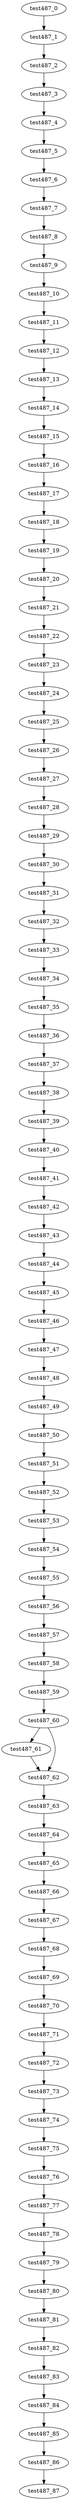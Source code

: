 digraph G {
test487_0->test487_1;
test487_1->test487_2;
test487_2->test487_3;
test487_3->test487_4;
test487_4->test487_5;
test487_5->test487_6;
test487_6->test487_7;
test487_7->test487_8;
test487_8->test487_9;
test487_9->test487_10;
test487_10->test487_11;
test487_11->test487_12;
test487_12->test487_13;
test487_13->test487_14;
test487_14->test487_15;
test487_15->test487_16;
test487_16->test487_17;
test487_17->test487_18;
test487_18->test487_19;
test487_19->test487_20;
test487_20->test487_21;
test487_21->test487_22;
test487_22->test487_23;
test487_23->test487_24;
test487_24->test487_25;
test487_25->test487_26;
test487_26->test487_27;
test487_27->test487_28;
test487_28->test487_29;
test487_29->test487_30;
test487_30->test487_31;
test487_31->test487_32;
test487_32->test487_33;
test487_33->test487_34;
test487_34->test487_35;
test487_35->test487_36;
test487_36->test487_37;
test487_37->test487_38;
test487_38->test487_39;
test487_39->test487_40;
test487_40->test487_41;
test487_41->test487_42;
test487_42->test487_43;
test487_43->test487_44;
test487_44->test487_45;
test487_45->test487_46;
test487_46->test487_47;
test487_47->test487_48;
test487_48->test487_49;
test487_49->test487_50;
test487_50->test487_51;
test487_51->test487_52;
test487_52->test487_53;
test487_53->test487_54;
test487_54->test487_55;
test487_55->test487_56;
test487_56->test487_57;
test487_57->test487_58;
test487_58->test487_59;
test487_59->test487_60;
test487_60->test487_61;
test487_60->test487_62;
test487_61->test487_62;
test487_62->test487_63;
test487_63->test487_64;
test487_64->test487_65;
test487_65->test487_66;
test487_66->test487_67;
test487_67->test487_68;
test487_68->test487_69;
test487_69->test487_70;
test487_70->test487_71;
test487_71->test487_72;
test487_72->test487_73;
test487_73->test487_74;
test487_74->test487_75;
test487_75->test487_76;
test487_76->test487_77;
test487_77->test487_78;
test487_78->test487_79;
test487_79->test487_80;
test487_80->test487_81;
test487_81->test487_82;
test487_82->test487_83;
test487_83->test487_84;
test487_84->test487_85;
test487_85->test487_86;
test487_86->test487_87;

}
